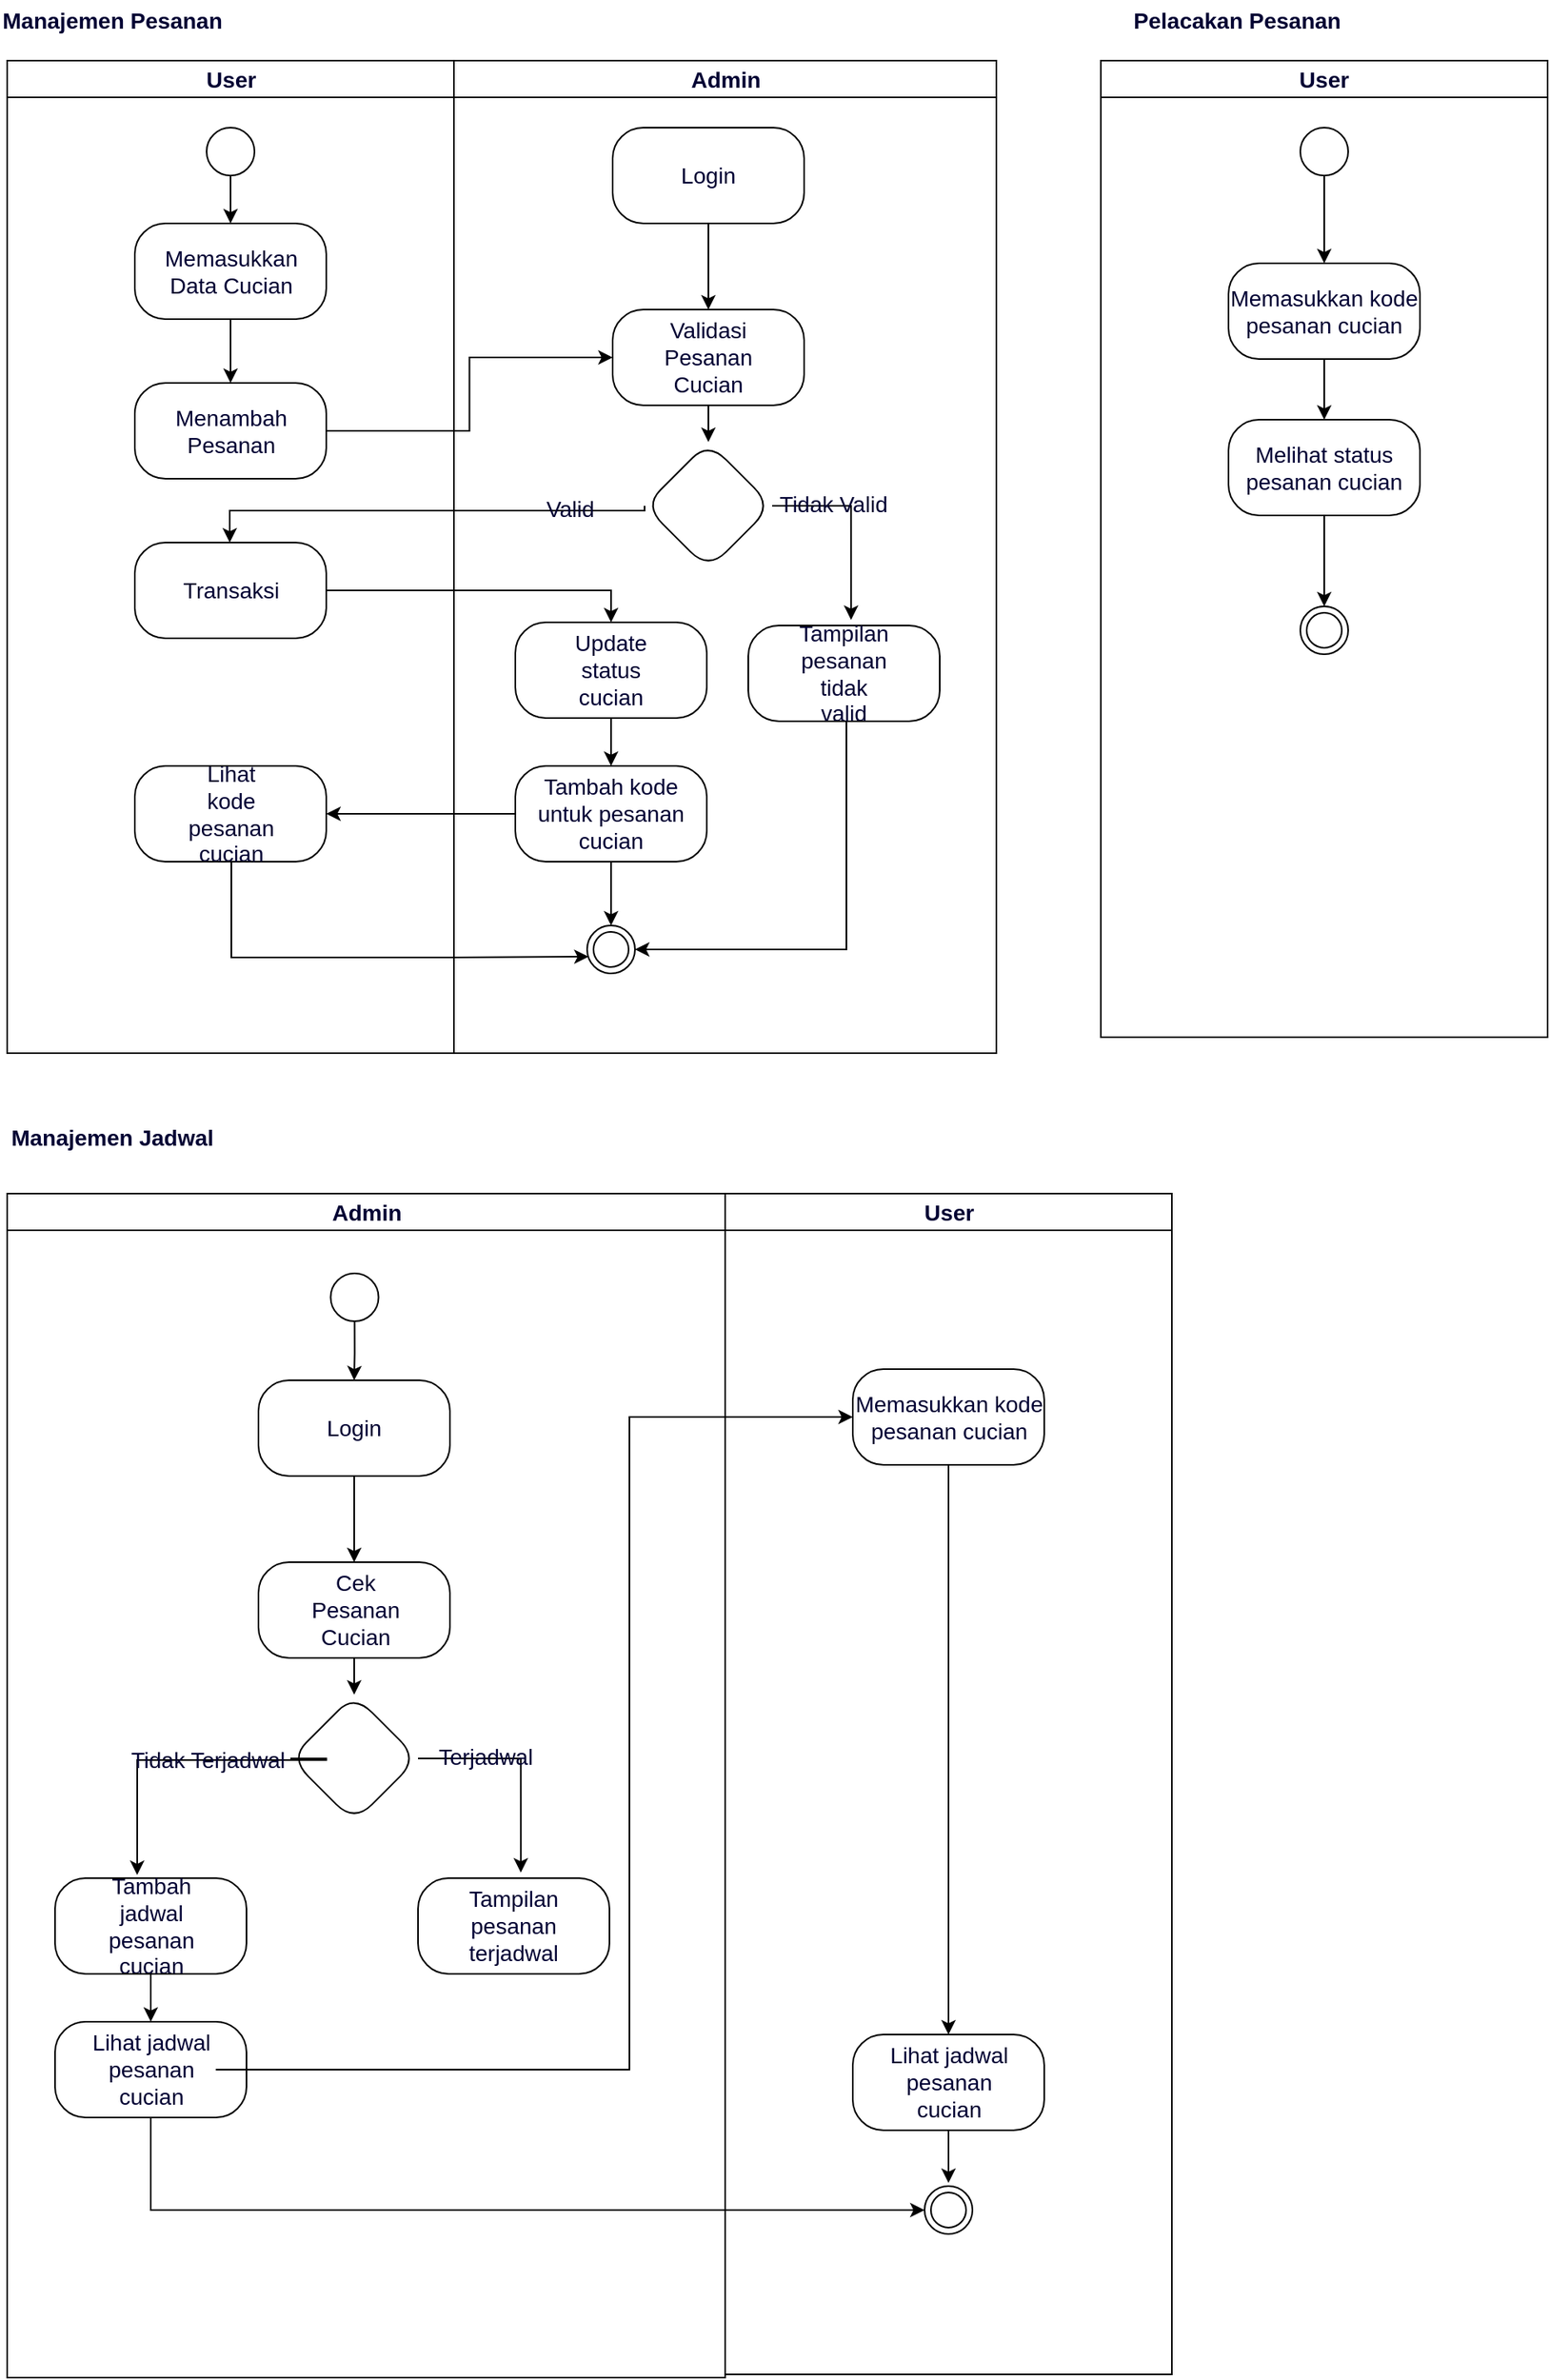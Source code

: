 <mxfile version="24.7.17">
  <diagram name="Page-1" id="e7e014a7-5840-1c2e-5031-d8a46d1fe8dd">
    <mxGraphModel dx="2400" dy="2030" grid="1" gridSize="10" guides="1" tooltips="1" connect="1" arrows="1" fold="1" page="1" pageScale="1" pageWidth="1169" pageHeight="826" background="none" math="0" shadow="0">
      <root>
        <mxCell id="0" />
        <mxCell id="1" parent="0" />
        <mxCell id="2" value="User" style="swimlane;whiteSpace=wrap;fontSize=14;labelBackgroundColor=none;fontColor=#000033;" parent="1" vertex="1">
          <mxGeometry x="164.5" y="128" width="280" height="622" as="geometry" />
        </mxCell>
        <mxCell id="fdzSzKNUVTjexA41rDb1-58" value="" style="edgeStyle=orthogonalEdgeStyle;rounded=0;orthogonalLoop=1;jettySize=auto;html=1;fontSize=14;labelBackgroundColor=none;fontColor=#000033;" parent="2" source="OWSxBuw3PlxeEH9vvfOJ-84" target="fdzSzKNUVTjexA41rDb1-57" edge="1">
          <mxGeometry relative="1" as="geometry" />
        </mxCell>
        <mxCell id="OWSxBuw3PlxeEH9vvfOJ-84" value="" style="ellipse;html=1;fontSize=14;labelBackgroundColor=none;fontColor=#000033;" parent="2" vertex="1">
          <mxGeometry x="125" y="42" width="30" height="30" as="geometry" />
        </mxCell>
        <mxCell id="Gl-Y-7T9oAqCCnj3zlpJ-4" value="" style="edgeStyle=orthogonalEdgeStyle;rounded=0;orthogonalLoop=1;jettySize=auto;html=1;fontSize=14;labelBackgroundColor=none;fontColor=#000033;" parent="2" source="fdzSzKNUVTjexA41rDb1-57" target="fdzSzKNUVTjexA41rDb1-59" edge="1">
          <mxGeometry relative="1" as="geometry" />
        </mxCell>
        <mxCell id="fdzSzKNUVTjexA41rDb1-57" value="" style="rounded=1;whiteSpace=wrap;html=1;arcSize=32;fontSize=14;labelBackgroundColor=none;fontColor=#000033;" parent="2" vertex="1">
          <mxGeometry x="80" y="102" width="120" height="60" as="geometry" />
        </mxCell>
        <mxCell id="fdzSzKNUVTjexA41rDb1-59" value="" style="rounded=1;whiteSpace=wrap;html=1;arcSize=32;fontSize=14;labelBackgroundColor=none;fontColor=#000033;" parent="2" vertex="1">
          <mxGeometry x="80" y="202" width="120" height="60" as="geometry" />
        </mxCell>
        <mxCell id="hOp4fiPZm9Nk65nZzVz4-3" value="&lt;font style=&quot;font-size: 14px;&quot;&gt;Memasukkan Data Cucian&lt;/font&gt;" style="text;html=1;align=center;verticalAlign=middle;whiteSpace=wrap;rounded=0;fontSize=14;labelBackgroundColor=none;fontColor=#000033;" parent="2" vertex="1">
          <mxGeometry x="110" y="117" width="60" height="30" as="geometry" />
        </mxCell>
        <mxCell id="hOp4fiPZm9Nk65nZzVz4-4" value="&lt;font style=&quot;font-size: 14px;&quot;&gt;Menambah Pesanan&lt;/font&gt;" style="text;html=1;align=center;verticalAlign=middle;whiteSpace=wrap;rounded=0;fontSize=14;labelBackgroundColor=none;fontColor=#000033;" parent="2" vertex="1">
          <mxGeometry x="110" y="217" width="60" height="30" as="geometry" />
        </mxCell>
        <mxCell id="hOp4fiPZm9Nk65nZzVz4-12" value="" style="rounded=1;whiteSpace=wrap;html=1;arcSize=32;fontSize=14;labelBackgroundColor=none;fontColor=#000033;" parent="2" vertex="1">
          <mxGeometry x="80" y="302" width="120" height="60" as="geometry" />
        </mxCell>
        <mxCell id="hOp4fiPZm9Nk65nZzVz4-14" value="&lt;font style=&quot;font-size: 14px;&quot;&gt;Transaksi&lt;/font&gt;" style="text;html=1;align=center;verticalAlign=middle;whiteSpace=wrap;rounded=0;fontSize=14;labelBackgroundColor=none;fontColor=#000033;" parent="2" vertex="1">
          <mxGeometry x="110" y="317" width="60" height="30" as="geometry" />
        </mxCell>
        <mxCell id="hOp4fiPZm9Nk65nZzVz4-60" value="" style="rounded=1;whiteSpace=wrap;html=1;arcSize=32;fontSize=14;labelBackgroundColor=none;fontColor=#000033;" parent="2" vertex="1">
          <mxGeometry x="80" y="442" width="120" height="60" as="geometry" />
        </mxCell>
        <mxCell id="hOp4fiPZm9Nk65nZzVz4-59" value="&lt;font style=&quot;font-size: 14px;&quot;&gt;Lihat kode pesanan cucian&lt;/font&gt;" style="text;html=1;align=center;verticalAlign=middle;whiteSpace=wrap;rounded=0;fontSize=14;labelBackgroundColor=none;fontColor=#000033;" parent="2" vertex="1">
          <mxGeometry x="110" y="457" width="60" height="30" as="geometry" />
        </mxCell>
        <mxCell id="3" value="Admin" style="swimlane;whiteSpace=wrap;fontSize=14;labelBackgroundColor=none;fontColor=#000033;" parent="1" vertex="1">
          <mxGeometry x="444.5" y="128" width="340" height="622" as="geometry" />
        </mxCell>
        <mxCell id="Gl-Y-7T9oAqCCnj3zlpJ-3" style="edgeStyle=orthogonalEdgeStyle;rounded=0;orthogonalLoop=1;jettySize=auto;html=1;entryX=0.5;entryY=0;entryDx=0;entryDy=0;fontSize=14;labelBackgroundColor=none;fontColor=#000033;" parent="3" source="fdzSzKNUVTjexA41rDb1-65" target="fdzSzKNUVTjexA41rDb1-67" edge="1">
          <mxGeometry relative="1" as="geometry" />
        </mxCell>
        <mxCell id="fdzSzKNUVTjexA41rDb1-65" value="" style="rounded=1;whiteSpace=wrap;html=1;arcSize=32;fontSize=14;labelBackgroundColor=none;fontColor=#000033;" parent="3" vertex="1">
          <mxGeometry x="99.5" y="42" width="120" height="60" as="geometry" />
        </mxCell>
        <mxCell id="fdzSzKNUVTjexA41rDb1-80" value="" style="edgeStyle=orthogonalEdgeStyle;rounded=0;orthogonalLoop=1;jettySize=auto;html=1;fontSize=14;labelBackgroundColor=none;fontColor=#000033;" parent="3" source="fdzSzKNUVTjexA41rDb1-67" target="fdzSzKNUVTjexA41rDb1-79" edge="1">
          <mxGeometry relative="1" as="geometry" />
        </mxCell>
        <mxCell id="fdzSzKNUVTjexA41rDb1-67" value="" style="rounded=1;whiteSpace=wrap;html=1;arcSize=32;fontSize=14;labelBackgroundColor=none;fontColor=#000033;" parent="3" vertex="1">
          <mxGeometry x="99.5" y="156" width="120" height="60" as="geometry" />
        </mxCell>
        <mxCell id="fdzSzKNUVTjexA41rDb1-79" value="" style="rhombus;whiteSpace=wrap;html=1;rounded=1;arcSize=32;fontSize=14;labelBackgroundColor=none;fontColor=#000033;" parent="3" vertex="1">
          <mxGeometry x="119.5" y="239" width="80" height="80" as="geometry" />
        </mxCell>
        <mxCell id="hOp4fiPZm9Nk65nZzVz4-57" style="edgeStyle=orthogonalEdgeStyle;rounded=0;orthogonalLoop=1;jettySize=auto;html=1;entryX=1;entryY=0.5;entryDx=0;entryDy=0;fontSize=14;labelBackgroundColor=none;fontColor=#000033;" parent="3" source="fdzSzKNUVTjexA41rDb1-81" target="OWSxBuw3PlxeEH9vvfOJ-103" edge="1">
          <mxGeometry relative="1" as="geometry">
            <Array as="points">
              <mxPoint x="246" y="557" />
            </Array>
          </mxGeometry>
        </mxCell>
        <mxCell id="fdzSzKNUVTjexA41rDb1-81" value="" style="rounded=1;whiteSpace=wrap;html=1;arcSize=32;fontSize=14;labelBackgroundColor=none;fontColor=#000033;" parent="3" vertex="1">
          <mxGeometry x="184.5" y="354" width="120" height="60" as="geometry" />
        </mxCell>
        <mxCell id="fdzSzKNUVTjexA41rDb1-84" style="edgeStyle=orthogonalEdgeStyle;rounded=0;orthogonalLoop=1;jettySize=auto;html=1;entryX=0.537;entryY=-0.059;entryDx=0;entryDy=0;entryPerimeter=0;exitX=1;exitY=0.5;exitDx=0;exitDy=0;fontSize=14;labelBackgroundColor=none;fontColor=#000033;" parent="3" source="fdzSzKNUVTjexA41rDb1-79" target="fdzSzKNUVTjexA41rDb1-81" edge="1">
          <mxGeometry relative="1" as="geometry" />
        </mxCell>
        <mxCell id="hOp4fiPZm9Nk65nZzVz4-9" value="Tidak Valid" style="edgeLabel;html=1;align=center;verticalAlign=middle;resizable=0;points=[];fontSize=14;labelBackgroundColor=none;fontColor=#000033;" parent="fdzSzKNUVTjexA41rDb1-84" vertex="1" connectable="0">
          <mxGeometry x="-0.38" y="1" relative="1" as="geometry">
            <mxPoint as="offset" />
          </mxGeometry>
        </mxCell>
        <mxCell id="OWSxBuw3PlxeEH9vvfOJ-103" value="" style="ellipse;html=1;shape=endState;fontSize=14;labelBackgroundColor=none;fontColor=#000033;" parent="3" vertex="1">
          <mxGeometry x="83.5" y="542" width="30" height="30" as="geometry" />
        </mxCell>
        <mxCell id="hOp4fiPZm9Nk65nZzVz4-6" value="&lt;font style=&quot;font-size: 14px;&quot;&gt;Login&lt;/font&gt;" style="text;html=1;align=center;verticalAlign=middle;whiteSpace=wrap;rounded=0;fontSize=14;labelBackgroundColor=none;fontColor=#000033;" parent="3" vertex="1">
          <mxGeometry x="129.5" y="57" width="60" height="30" as="geometry" />
        </mxCell>
        <mxCell id="hOp4fiPZm9Nk65nZzVz4-8" value="&lt;font style=&quot;font-size: 14px;&quot;&gt;Validasi Pesanan Cucian&lt;/font&gt;" style="text;html=1;align=center;verticalAlign=middle;whiteSpace=wrap;rounded=0;fontSize=14;labelBackgroundColor=none;fontColor=#000033;" parent="3" vertex="1">
          <mxGeometry x="129.5" y="171" width="60" height="30" as="geometry" />
        </mxCell>
        <mxCell id="hOp4fiPZm9Nk65nZzVz4-11" value="&lt;font style=&quot;font-size: 14px;&quot;&gt;Tampilan pesanan tidak valid&lt;/font&gt;" style="text;html=1;align=center;verticalAlign=middle;whiteSpace=wrap;rounded=0;fontSize=14;labelBackgroundColor=none;fontColor=#000033;" parent="3" vertex="1">
          <mxGeometry x="214.5" y="369" width="60" height="30" as="geometry" />
        </mxCell>
        <mxCell id="hOp4fiPZm9Nk65nZzVz4-22" style="edgeStyle=orthogonalEdgeStyle;rounded=0;orthogonalLoop=1;jettySize=auto;html=1;entryX=0.5;entryY=0;entryDx=0;entryDy=0;fontSize=14;labelBackgroundColor=none;fontColor=#000033;" parent="3" source="hOp4fiPZm9Nk65nZzVz4-15" target="hOp4fiPZm9Nk65nZzVz4-19" edge="1">
          <mxGeometry relative="1" as="geometry" />
        </mxCell>
        <mxCell id="hOp4fiPZm9Nk65nZzVz4-15" value="" style="rounded=1;whiteSpace=wrap;html=1;arcSize=32;fontSize=14;labelBackgroundColor=none;fontColor=#000033;" parent="3" vertex="1">
          <mxGeometry x="38.5" y="352" width="120" height="60" as="geometry" />
        </mxCell>
        <mxCell id="hOp4fiPZm9Nk65nZzVz4-18" value="&lt;font style=&quot;font-size: 14px;&quot;&gt;Update status cucian&lt;/font&gt;" style="text;html=1;align=center;verticalAlign=middle;whiteSpace=wrap;rounded=0;fontSize=14;labelBackgroundColor=none;fontColor=#000033;" parent="3" vertex="1">
          <mxGeometry x="57.75" y="367" width="81.5" height="30" as="geometry" />
        </mxCell>
        <mxCell id="hOp4fiPZm9Nk65nZzVz4-23" value="" style="edgeStyle=orthogonalEdgeStyle;rounded=0;orthogonalLoop=1;jettySize=auto;html=1;fontSize=14;labelBackgroundColor=none;fontColor=#000033;" parent="3" source="hOp4fiPZm9Nk65nZzVz4-19" target="OWSxBuw3PlxeEH9vvfOJ-103" edge="1">
          <mxGeometry relative="1" as="geometry" />
        </mxCell>
        <mxCell id="hOp4fiPZm9Nk65nZzVz4-19" value="" style="rounded=1;whiteSpace=wrap;html=1;arcSize=32;fontSize=14;labelBackgroundColor=none;fontColor=#000033;" parent="3" vertex="1">
          <mxGeometry x="38.5" y="442" width="120" height="60" as="geometry" />
        </mxCell>
        <mxCell id="hOp4fiPZm9Nk65nZzVz4-20" value="&lt;font style=&quot;font-size: 14px;&quot;&gt;Tambah kode untuk pesanan cucian&lt;/font&gt;" style="text;html=1;align=center;verticalAlign=middle;whiteSpace=wrap;rounded=0;fontSize=14;labelBackgroundColor=none;fontColor=#000033;" parent="3" vertex="1">
          <mxGeometry x="47.37" y="458.5" width="102.25" height="27" as="geometry" />
        </mxCell>
        <mxCell id="fdzSzKNUVTjexA41rDb1-45" value="User" style="swimlane;whiteSpace=wrap;fontSize=14;labelBackgroundColor=none;fontColor=#000033;" parent="1" vertex="1">
          <mxGeometry x="850" y="128" width="280" height="612" as="geometry" />
        </mxCell>
        <mxCell id="fdzSzKNUVTjexA41rDb1-38" value="" style="ellipse;html=1;shape=endState;fontSize=14;labelBackgroundColor=none;fontColor=#000033;" parent="fdzSzKNUVTjexA41rDb1-45" vertex="1">
          <mxGeometry x="125" y="342" width="30" height="30" as="geometry" />
        </mxCell>
        <mxCell id="Gl-Y-7T9oAqCCnj3zlpJ-15" value="" style="edgeStyle=orthogonalEdgeStyle;rounded=0;orthogonalLoop=1;jettySize=auto;html=1;fontSize=14;labelBackgroundColor=none;fontColor=#000033;" parent="fdzSzKNUVTjexA41rDb1-45" source="Gl-Y-7T9oAqCCnj3zlpJ-13" target="Gl-Y-7T9oAqCCnj3zlpJ-14" edge="1">
          <mxGeometry relative="1" as="geometry" />
        </mxCell>
        <mxCell id="Gl-Y-7T9oAqCCnj3zlpJ-13" value="" style="rounded=1;whiteSpace=wrap;html=1;arcSize=32;fontSize=14;labelBackgroundColor=none;fontColor=#000033;" parent="fdzSzKNUVTjexA41rDb1-45" vertex="1">
          <mxGeometry x="80" y="127" width="120" height="60" as="geometry" />
        </mxCell>
        <mxCell id="Gl-Y-7T9oAqCCnj3zlpJ-23" value="" style="edgeStyle=orthogonalEdgeStyle;rounded=0;orthogonalLoop=1;jettySize=auto;html=1;fontSize=14;labelBackgroundColor=none;fontColor=#000033;" parent="fdzSzKNUVTjexA41rDb1-45" source="Gl-Y-7T9oAqCCnj3zlpJ-14" target="fdzSzKNUVTjexA41rDb1-38" edge="1">
          <mxGeometry relative="1" as="geometry" />
        </mxCell>
        <mxCell id="Gl-Y-7T9oAqCCnj3zlpJ-14" value="" style="rounded=1;whiteSpace=wrap;html=1;arcSize=32;fontSize=14;labelBackgroundColor=none;fontColor=#000033;" parent="fdzSzKNUVTjexA41rDb1-45" vertex="1">
          <mxGeometry x="80" y="225" width="120" height="60" as="geometry" />
        </mxCell>
        <mxCell id="Gl-Y-7T9oAqCCnj3zlpJ-22" value="" style="edgeStyle=orthogonalEdgeStyle;rounded=0;orthogonalLoop=1;jettySize=auto;html=1;fontSize=14;labelBackgroundColor=none;fontColor=#000033;" parent="fdzSzKNUVTjexA41rDb1-45" source="fdzSzKNUVTjexA41rDb1-39" target="Gl-Y-7T9oAqCCnj3zlpJ-13" edge="1">
          <mxGeometry relative="1" as="geometry" />
        </mxCell>
        <mxCell id="fdzSzKNUVTjexA41rDb1-39" value="" style="ellipse;html=1;fontSize=14;labelBackgroundColor=none;fontColor=#000033;" parent="fdzSzKNUVTjexA41rDb1-45" vertex="1">
          <mxGeometry x="125" y="42" width="30" height="30" as="geometry" />
        </mxCell>
        <mxCell id="hOp4fiPZm9Nk65nZzVz4-24" value="&lt;font style=&quot;font-size: 14px;&quot;&gt;Memasukkan kode pesanan cucian&lt;/font&gt;" style="text;html=1;align=center;verticalAlign=middle;whiteSpace=wrap;rounded=0;fontSize=14;labelBackgroundColor=none;fontColor=#000033;" parent="fdzSzKNUVTjexA41rDb1-45" vertex="1">
          <mxGeometry x="80" y="142" width="120" height="30" as="geometry" />
        </mxCell>
        <mxCell id="hOp4fiPZm9Nk65nZzVz4-25" value="&lt;font style=&quot;font-size: 14px;&quot;&gt;Melihat status pesanan cucian&lt;/font&gt;" style="text;html=1;align=center;verticalAlign=middle;whiteSpace=wrap;rounded=0;fontSize=14;labelBackgroundColor=none;fontColor=#000033;" parent="fdzSzKNUVTjexA41rDb1-45" vertex="1">
          <mxGeometry x="80" y="240" width="120" height="30" as="geometry" />
        </mxCell>
        <mxCell id="fdzSzKNUVTjexA41rDb1-54" value="Manajemen Pesanan" style="text;align=center;fontStyle=1;verticalAlign=middle;spacingLeft=3;spacingRight=3;strokeColor=none;rotatable=0;points=[[0,0.5],[1,0.5]];portConstraint=eastwest;html=1;fontSize=14;labelBackgroundColor=none;fontColor=#000033;" parent="1" vertex="1">
          <mxGeometry x="164.5" y="90" width="130" height="26" as="geometry" />
        </mxCell>
        <mxCell id="fdzSzKNUVTjexA41rDb1-55" value="Pelacakan Pesanan" style="text;align=center;fontStyle=1;verticalAlign=middle;spacingLeft=3;spacingRight=3;strokeColor=none;rotatable=0;points=[[0,0.5],[1,0.5]];portConstraint=eastwest;html=1;fontSize=14;labelBackgroundColor=none;fontColor=#000033;" parent="1" vertex="1">
          <mxGeometry x="870" y="90" width="130" height="26" as="geometry" />
        </mxCell>
        <mxCell id="hOp4fiPZm9Nk65nZzVz4-7" style="edgeStyle=orthogonalEdgeStyle;rounded=0;orthogonalLoop=1;jettySize=auto;html=1;entryX=0;entryY=0.5;entryDx=0;entryDy=0;fontSize=14;labelBackgroundColor=none;fontColor=#000033;" parent="1" source="fdzSzKNUVTjexA41rDb1-59" target="fdzSzKNUVTjexA41rDb1-67" edge="1">
          <mxGeometry relative="1" as="geometry" />
        </mxCell>
        <mxCell id="fdzSzKNUVTjexA41rDb1-83" style="edgeStyle=orthogonalEdgeStyle;rounded=0;orthogonalLoop=1;jettySize=auto;html=1;exitX=0;exitY=0.5;exitDx=0;exitDy=0;entryX=0.5;entryY=0;entryDx=0;entryDy=0;fontSize=14;labelBackgroundColor=none;fontColor=#000033;" parent="1" source="fdzSzKNUVTjexA41rDb1-79" target="hOp4fiPZm9Nk65nZzVz4-12" edge="1">
          <mxGeometry relative="1" as="geometry">
            <mxPoint x="370" y="460" as="targetPoint" />
            <Array as="points">
              <mxPoint x="564" y="410" />
              <mxPoint x="304" y="410" />
              <mxPoint x="304" y="430" />
            </Array>
          </mxGeometry>
        </mxCell>
        <mxCell id="hOp4fiPZm9Nk65nZzVz4-10" value="Valid" style="edgeLabel;html=1;align=center;verticalAlign=middle;resizable=0;points=[];fontSize=14;labelBackgroundColor=none;fontColor=#000033;" parent="fdzSzKNUVTjexA41rDb1-83" vertex="1" connectable="0">
          <mxGeometry x="-0.644" y="-1" relative="1" as="geometry">
            <mxPoint as="offset" />
          </mxGeometry>
        </mxCell>
        <mxCell id="hOp4fiPZm9Nk65nZzVz4-17" style="edgeStyle=orthogonalEdgeStyle;rounded=0;orthogonalLoop=1;jettySize=auto;html=1;entryX=0.5;entryY=0;entryDx=0;entryDy=0;fontSize=14;labelBackgroundColor=none;fontColor=#000033;" parent="1" source="hOp4fiPZm9Nk65nZzVz4-12" target="hOp4fiPZm9Nk65nZzVz4-15" edge="1">
          <mxGeometry relative="1" as="geometry" />
        </mxCell>
        <mxCell id="hOp4fiPZm9Nk65nZzVz4-26" value="Admin" style="swimlane;whiteSpace=wrap;fontSize=14;labelBackgroundColor=none;fontColor=#000033;" parent="1" vertex="1">
          <mxGeometry x="164.5" y="838" width="450" height="742" as="geometry" />
        </mxCell>
        <mxCell id="hOp4fiPZm9Nk65nZzVz4-27" style="edgeStyle=orthogonalEdgeStyle;rounded=0;orthogonalLoop=1;jettySize=auto;html=1;entryX=0.5;entryY=0;entryDx=0;entryDy=0;fontSize=14;labelBackgroundColor=none;fontColor=#000033;" parent="hOp4fiPZm9Nk65nZzVz4-26" source="hOp4fiPZm9Nk65nZzVz4-28" target="hOp4fiPZm9Nk65nZzVz4-30" edge="1">
          <mxGeometry relative="1" as="geometry" />
        </mxCell>
        <mxCell id="hOp4fiPZm9Nk65nZzVz4-28" value="" style="rounded=1;whiteSpace=wrap;html=1;arcSize=32;fontSize=14;labelBackgroundColor=none;fontColor=#000033;" parent="hOp4fiPZm9Nk65nZzVz4-26" vertex="1">
          <mxGeometry x="157.5" y="117" width="120" height="60" as="geometry" />
        </mxCell>
        <mxCell id="hOp4fiPZm9Nk65nZzVz4-29" value="" style="edgeStyle=orthogonalEdgeStyle;rounded=0;orthogonalLoop=1;jettySize=auto;html=1;fontSize=14;labelBackgroundColor=none;fontColor=#000033;" parent="hOp4fiPZm9Nk65nZzVz4-26" source="hOp4fiPZm9Nk65nZzVz4-30" target="hOp4fiPZm9Nk65nZzVz4-31" edge="1">
          <mxGeometry relative="1" as="geometry" />
        </mxCell>
        <mxCell id="hOp4fiPZm9Nk65nZzVz4-30" value="" style="rounded=1;whiteSpace=wrap;html=1;arcSize=32;fontSize=14;labelBackgroundColor=none;fontColor=#000033;" parent="hOp4fiPZm9Nk65nZzVz4-26" vertex="1">
          <mxGeometry x="157.5" y="231" width="120" height="60" as="geometry" />
        </mxCell>
        <mxCell id="hOp4fiPZm9Nk65nZzVz4-31" value="" style="rhombus;whiteSpace=wrap;html=1;rounded=1;arcSize=32;fontSize=14;labelBackgroundColor=none;fontColor=#000033;" parent="hOp4fiPZm9Nk65nZzVz4-26" vertex="1">
          <mxGeometry x="177.5" y="314" width="80" height="80" as="geometry" />
        </mxCell>
        <mxCell id="hOp4fiPZm9Nk65nZzVz4-32" value="" style="rounded=1;whiteSpace=wrap;html=1;arcSize=32;fontSize=14;labelBackgroundColor=none;fontColor=#000033;" parent="hOp4fiPZm9Nk65nZzVz4-26" vertex="1">
          <mxGeometry x="257.5" y="429" width="120" height="60" as="geometry" />
        </mxCell>
        <mxCell id="hOp4fiPZm9Nk65nZzVz4-33" style="edgeStyle=orthogonalEdgeStyle;rounded=0;orthogonalLoop=1;jettySize=auto;html=1;entryX=0.537;entryY=-0.059;entryDx=0;entryDy=0;entryPerimeter=0;exitX=1;exitY=0.5;exitDx=0;exitDy=0;fontSize=14;labelBackgroundColor=none;fontColor=#000033;" parent="hOp4fiPZm9Nk65nZzVz4-26" source="hOp4fiPZm9Nk65nZzVz4-31" target="hOp4fiPZm9Nk65nZzVz4-32" edge="1">
          <mxGeometry relative="1" as="geometry" />
        </mxCell>
        <mxCell id="hOp4fiPZm9Nk65nZzVz4-34" value="Terjadwal" style="edgeLabel;html=1;align=center;verticalAlign=middle;resizable=0;points=[];fontSize=14;labelBackgroundColor=none;fontColor=#000033;" parent="hOp4fiPZm9Nk65nZzVz4-33" vertex="1" connectable="0">
          <mxGeometry x="-0.38" y="1" relative="1" as="geometry">
            <mxPoint as="offset" />
          </mxGeometry>
        </mxCell>
        <mxCell id="hOp4fiPZm9Nk65nZzVz4-36" value="&lt;font style=&quot;font-size: 14px;&quot;&gt;Login&lt;/font&gt;" style="text;html=1;align=center;verticalAlign=middle;whiteSpace=wrap;rounded=0;fontSize=14;labelBackgroundColor=none;fontColor=#000033;" parent="hOp4fiPZm9Nk65nZzVz4-26" vertex="1">
          <mxGeometry x="187.5" y="132" width="60" height="30" as="geometry" />
        </mxCell>
        <mxCell id="hOp4fiPZm9Nk65nZzVz4-37" value="&lt;font style=&quot;font-size: 14px;&quot;&gt;Cek Pesanan Cucian&lt;/font&gt;" style="text;html=1;align=center;verticalAlign=middle;whiteSpace=wrap;rounded=0;fontSize=14;labelBackgroundColor=none;fontColor=#000033;" parent="hOp4fiPZm9Nk65nZzVz4-26" vertex="1">
          <mxGeometry x="178" y="246" width="79.5" height="30" as="geometry" />
        </mxCell>
        <mxCell id="hOp4fiPZm9Nk65nZzVz4-38" value="&lt;font style=&quot;font-size: 14px;&quot;&gt;Tampilan pesanan terjadwal&lt;/font&gt;" style="text;html=1;align=center;verticalAlign=middle;whiteSpace=wrap;rounded=0;fontSize=14;labelBackgroundColor=none;fontColor=#000033;" parent="hOp4fiPZm9Nk65nZzVz4-26" vertex="1">
          <mxGeometry x="287.5" y="444" width="60" height="30" as="geometry" />
        </mxCell>
        <mxCell id="hOp4fiPZm9Nk65nZzVz4-77" style="edgeStyle=orthogonalEdgeStyle;rounded=0;orthogonalLoop=1;jettySize=auto;html=1;entryX=0.5;entryY=0;entryDx=0;entryDy=0;fontSize=14;labelBackgroundColor=none;fontColor=#000033;" parent="hOp4fiPZm9Nk65nZzVz4-26" source="hOp4fiPZm9Nk65nZzVz4-75" target="hOp4fiPZm9Nk65nZzVz4-28" edge="1">
          <mxGeometry relative="1" as="geometry" />
        </mxCell>
        <mxCell id="hOp4fiPZm9Nk65nZzVz4-75" value="" style="ellipse;html=1;fontSize=14;labelBackgroundColor=none;fontColor=#000033;" parent="hOp4fiPZm9Nk65nZzVz4-26" vertex="1">
          <mxGeometry x="202.75" y="50" width="30" height="30" as="geometry" />
        </mxCell>
        <mxCell id="hOp4fiPZm9Nk65nZzVz4-39" style="edgeStyle=orthogonalEdgeStyle;rounded=0;orthogonalLoop=1;jettySize=auto;html=1;entryX=0.5;entryY=0;entryDx=0;entryDy=0;fontSize=14;labelBackgroundColor=none;fontColor=#000033;" parent="1" source="hOp4fiPZm9Nk65nZzVz4-40" target="hOp4fiPZm9Nk65nZzVz4-43" edge="1">
          <mxGeometry relative="1" as="geometry" />
        </mxCell>
        <mxCell id="hOp4fiPZm9Nk65nZzVz4-40" value="" style="rounded=1;whiteSpace=wrap;html=1;arcSize=32;fontSize=14;labelBackgroundColor=none;fontColor=#000033;" parent="1" vertex="1">
          <mxGeometry x="194.5" y="1267" width="120" height="60" as="geometry" />
        </mxCell>
        <mxCell id="hOp4fiPZm9Nk65nZzVz4-41" value="&lt;font style=&quot;font-size: 14px;&quot;&gt;Tambah jadwal pesanan cucian&lt;/font&gt;" style="text;html=1;align=center;verticalAlign=middle;whiteSpace=wrap;rounded=0;fontSize=14;labelBackgroundColor=none;fontColor=#000033;" parent="1" vertex="1">
          <mxGeometry x="213.75" y="1282" width="81.5" height="30" as="geometry" />
        </mxCell>
        <mxCell id="hOp4fiPZm9Nk65nZzVz4-69" style="edgeStyle=orthogonalEdgeStyle;rounded=0;orthogonalLoop=1;jettySize=auto;html=1;entryX=0;entryY=0.5;entryDx=0;entryDy=0;fontSize=14;labelBackgroundColor=none;fontColor=#000033;" parent="1" source="hOp4fiPZm9Nk65nZzVz4-43" target="hOp4fiPZm9Nk65nZzVz4-35" edge="1">
          <mxGeometry relative="1" as="geometry">
            <Array as="points">
              <mxPoint x="254.5" y="1475" />
            </Array>
          </mxGeometry>
        </mxCell>
        <mxCell id="hOp4fiPZm9Nk65nZzVz4-43" value="" style="rounded=1;whiteSpace=wrap;html=1;arcSize=32;fontSize=14;labelBackgroundColor=none;fontColor=#000033;" parent="1" vertex="1">
          <mxGeometry x="194.5" y="1357" width="120" height="60" as="geometry" />
        </mxCell>
        <mxCell id="hOp4fiPZm9Nk65nZzVz4-78" style="edgeStyle=orthogonalEdgeStyle;rounded=0;orthogonalLoop=1;jettySize=auto;html=1;entryX=0;entryY=0.5;entryDx=0;entryDy=0;fontSize=14;labelBackgroundColor=none;fontColor=#000033;" parent="1" source="hOp4fiPZm9Nk65nZzVz4-44" target="hOp4fiPZm9Nk65nZzVz4-71" edge="1">
          <mxGeometry relative="1" as="geometry">
            <Array as="points">
              <mxPoint x="554.5" y="1387" />
              <mxPoint x="554.5" y="978" />
            </Array>
          </mxGeometry>
        </mxCell>
        <mxCell id="hOp4fiPZm9Nk65nZzVz4-44" value="&lt;font style=&quot;font-size: 14px;&quot;&gt;Lihat jadwal pesanan cucian&lt;/font&gt;" style="text;html=1;align=center;verticalAlign=middle;whiteSpace=wrap;rounded=0;fontSize=14;labelBackgroundColor=none;fontColor=#000033;" parent="1" vertex="1">
          <mxGeometry x="213.75" y="1372" width="81.5" height="30" as="geometry" />
        </mxCell>
        <mxCell id="hOp4fiPZm9Nk65nZzVz4-45" style="edgeStyle=orthogonalEdgeStyle;rounded=0;orthogonalLoop=1;jettySize=auto;html=1;entryX=0.429;entryY=-0.033;entryDx=0;entryDy=0;entryPerimeter=0;exitX=0;exitY=0.5;exitDx=0;exitDy=0;fontSize=14;labelBackgroundColor=none;fontColor=#000033;" parent="1" source="hOp4fiPZm9Nk65nZzVz4-31" target="hOp4fiPZm9Nk65nZzVz4-40" edge="1">
          <mxGeometry relative="1" as="geometry">
            <Array as="points">
              <mxPoint x="364.5" y="1192" />
              <mxPoint x="245.5" y="1193" />
            </Array>
          </mxGeometry>
        </mxCell>
        <mxCell id="hOp4fiPZm9Nk65nZzVz4-46" value="Tidak Terjadwal" style="edgeLabel;html=1;align=center;verticalAlign=middle;resizable=0;points=[];fontSize=14;labelBackgroundColor=none;fontColor=#000033;" parent="hOp4fiPZm9Nk65nZzVz4-45" vertex="1" connectable="0">
          <mxGeometry x="-0.712" relative="1" as="geometry">
            <mxPoint x="-67" as="offset" />
          </mxGeometry>
        </mxCell>
        <mxCell id="hOp4fiPZm9Nk65nZzVz4-47" value="User" style="swimlane;whiteSpace=wrap;fontSize=14;labelBackgroundColor=none;fontColor=#000033;" parent="1" vertex="1">
          <mxGeometry x="614.5" y="838" width="280" height="740" as="geometry" />
        </mxCell>
        <mxCell id="hOp4fiPZm9Nk65nZzVz4-35" value="" style="ellipse;html=1;shape=endState;fontSize=14;labelBackgroundColor=none;fontColor=#000033;" parent="hOp4fiPZm9Nk65nZzVz4-47" vertex="1">
          <mxGeometry x="125" y="622" width="30" height="30" as="geometry" />
        </mxCell>
        <mxCell id="hOp4fiPZm9Nk65nZzVz4-79" style="edgeStyle=orthogonalEdgeStyle;rounded=0;orthogonalLoop=1;jettySize=auto;html=1;fontSize=14;labelBackgroundColor=none;fontColor=#000033;" parent="hOp4fiPZm9Nk65nZzVz4-47" source="hOp4fiPZm9Nk65nZzVz4-64" edge="1">
          <mxGeometry relative="1" as="geometry">
            <mxPoint x="140.0" y="620" as="targetPoint" />
          </mxGeometry>
        </mxCell>
        <mxCell id="hOp4fiPZm9Nk65nZzVz4-64" value="" style="rounded=1;whiteSpace=wrap;html=1;arcSize=32;fontSize=14;labelBackgroundColor=none;fontColor=#000033;" parent="hOp4fiPZm9Nk65nZzVz4-47" vertex="1">
          <mxGeometry x="80" y="527" width="120" height="60" as="geometry" />
        </mxCell>
        <mxCell id="hOp4fiPZm9Nk65nZzVz4-65" value="&lt;font style=&quot;font-size: 14px;&quot;&gt;Lihat jadwal pesanan cucian&lt;/font&gt;" style="text;html=1;align=center;verticalAlign=middle;whiteSpace=wrap;rounded=0;fontSize=14;labelBackgroundColor=none;fontColor=#000033;" parent="hOp4fiPZm9Nk65nZzVz4-47" vertex="1">
          <mxGeometry x="99.25" y="542" width="81.5" height="30" as="geometry" />
        </mxCell>
        <mxCell id="hOp4fiPZm9Nk65nZzVz4-73" style="edgeStyle=orthogonalEdgeStyle;rounded=0;orthogonalLoop=1;jettySize=auto;html=1;entryX=0.5;entryY=0;entryDx=0;entryDy=0;fontSize=14;labelBackgroundColor=none;fontColor=#000033;" parent="hOp4fiPZm9Nk65nZzVz4-47" source="hOp4fiPZm9Nk65nZzVz4-70" target="hOp4fiPZm9Nk65nZzVz4-64" edge="1">
          <mxGeometry relative="1" as="geometry">
            <mxPoint x="140" y="450" as="targetPoint" />
          </mxGeometry>
        </mxCell>
        <mxCell id="hOp4fiPZm9Nk65nZzVz4-70" value="" style="rounded=1;whiteSpace=wrap;html=1;arcSize=32;fontSize=14;labelBackgroundColor=none;fontColor=#000033;" parent="hOp4fiPZm9Nk65nZzVz4-47" vertex="1">
          <mxGeometry x="80" y="110" width="120" height="60" as="geometry" />
        </mxCell>
        <mxCell id="hOp4fiPZm9Nk65nZzVz4-71" value="&lt;font style=&quot;font-size: 14px;&quot;&gt;Memasukkan kode pesanan cucian&lt;/font&gt;" style="text;html=1;align=center;verticalAlign=middle;whiteSpace=wrap;rounded=0;fontSize=14;labelBackgroundColor=none;fontColor=#000033;" parent="hOp4fiPZm9Nk65nZzVz4-47" vertex="1">
          <mxGeometry x="80" y="125" width="120" height="30" as="geometry" />
        </mxCell>
        <mxCell id="hOp4fiPZm9Nk65nZzVz4-63" style="edgeStyle=orthogonalEdgeStyle;rounded=0;orthogonalLoop=1;jettySize=auto;html=1;entryX=0.031;entryY=0.65;entryDx=0;entryDy=0;entryPerimeter=0;fontSize=14;labelBackgroundColor=none;fontColor=#000033;" parent="1" target="OWSxBuw3PlxeEH9vvfOJ-103" edge="1">
          <mxGeometry relative="1" as="geometry">
            <mxPoint x="305" y="630" as="sourcePoint" />
            <Array as="points">
              <mxPoint x="305" y="690" />
              <mxPoint x="446" y="690" />
            </Array>
          </mxGeometry>
        </mxCell>
        <mxCell id="hOp4fiPZm9Nk65nZzVz4-80" style="edgeStyle=orthogonalEdgeStyle;rounded=0;orthogonalLoop=1;jettySize=auto;html=1;entryX=1;entryY=0.5;entryDx=0;entryDy=0;fontSize=14;labelBackgroundColor=none;fontColor=#000033;" parent="1" source="hOp4fiPZm9Nk65nZzVz4-19" target="hOp4fiPZm9Nk65nZzVz4-60" edge="1">
          <mxGeometry relative="1" as="geometry" />
        </mxCell>
        <mxCell id="hOp4fiPZm9Nk65nZzVz4-81" value="Manajemen Jadwal" style="text;align=center;fontStyle=1;verticalAlign=middle;spacingLeft=3;spacingRight=3;strokeColor=none;rotatable=0;points=[[0,0.5],[1,0.5]];portConstraint=eastwest;html=1;fontSize=14;labelBackgroundColor=none;fontColor=#000033;" parent="1" vertex="1">
          <mxGeometry x="164.5" y="790" width="130" height="26" as="geometry" />
        </mxCell>
      </root>
    </mxGraphModel>
  </diagram>
</mxfile>
